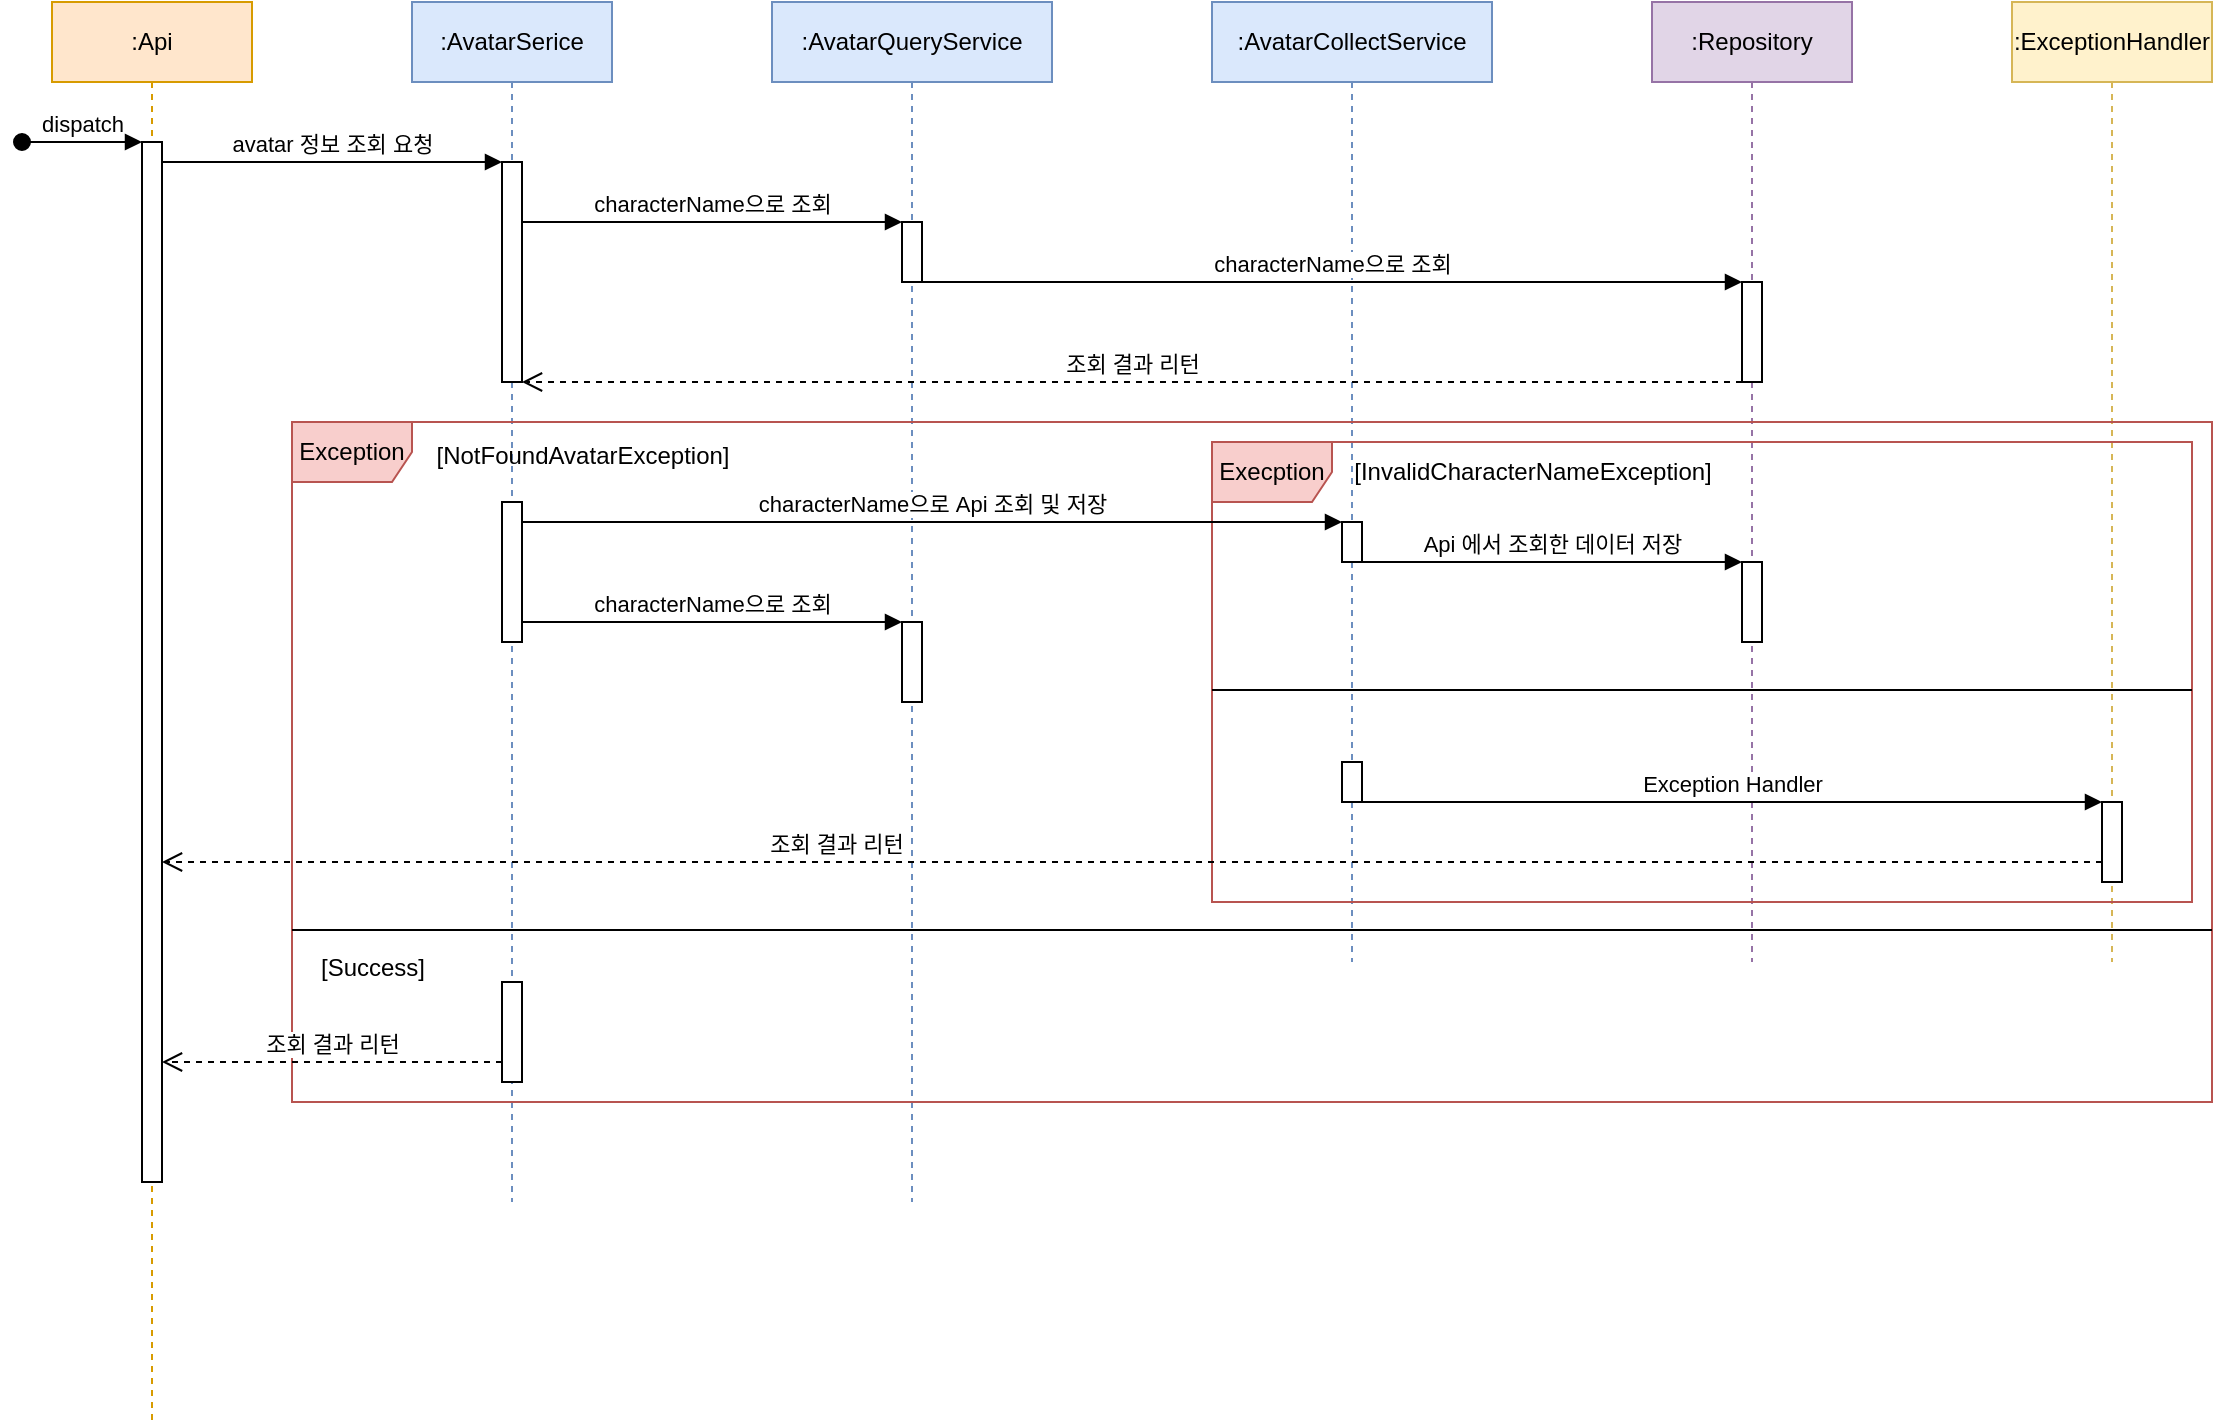 <mxfile version="22.1.17" type="github">
  <diagram name="Page-1" id="oF4s1JSkIHEOH0VB_uYJ">
    <mxGraphModel dx="1207" dy="805" grid="0" gridSize="10" guides="1" tooltips="1" connect="1" arrows="1" fold="1" page="0" pageScale="1" pageWidth="827" pageHeight="1169" math="0" shadow="0">
      <root>
        <mxCell id="0" />
        <mxCell id="1" parent="0" />
        <mxCell id="3L6Rtp6F7m73qz-CYdAy-1" value=":Api" style="shape=umlLifeline;perimeter=lifelinePerimeter;whiteSpace=wrap;html=1;container=0;dropTarget=0;collapsible=0;recursiveResize=0;outlineConnect=0;portConstraint=eastwest;newEdgeStyle={&quot;edgeStyle&quot;:&quot;elbowEdgeStyle&quot;,&quot;elbow&quot;:&quot;vertical&quot;,&quot;curved&quot;:0,&quot;rounded&quot;:0};fillColor=#ffe6cc;strokeColor=#d79b00;" vertex="1" parent="1">
          <mxGeometry x="120" y="40" width="100" height="710" as="geometry" />
        </mxCell>
        <mxCell id="3L6Rtp6F7m73qz-CYdAy-2" value="" style="html=1;points=[];perimeter=orthogonalPerimeter;outlineConnect=0;targetShapes=umlLifeline;portConstraint=eastwest;newEdgeStyle={&quot;edgeStyle&quot;:&quot;elbowEdgeStyle&quot;,&quot;elbow&quot;:&quot;vertical&quot;,&quot;curved&quot;:0,&quot;rounded&quot;:0};" vertex="1" parent="3L6Rtp6F7m73qz-CYdAy-1">
          <mxGeometry x="45" y="70" width="10" height="520" as="geometry" />
        </mxCell>
        <mxCell id="3L6Rtp6F7m73qz-CYdAy-3" value="dispatch" style="html=1;verticalAlign=bottom;startArrow=oval;endArrow=block;startSize=8;edgeStyle=elbowEdgeStyle;elbow=vertical;curved=0;rounded=0;" edge="1" parent="3L6Rtp6F7m73qz-CYdAy-1" target="3L6Rtp6F7m73qz-CYdAy-2">
          <mxGeometry relative="1" as="geometry">
            <mxPoint x="-15" y="70" as="sourcePoint" />
          </mxGeometry>
        </mxCell>
        <mxCell id="3L6Rtp6F7m73qz-CYdAy-5" value=":AvatarSerice" style="shape=umlLifeline;perimeter=lifelinePerimeter;whiteSpace=wrap;html=1;container=0;dropTarget=0;collapsible=0;recursiveResize=0;outlineConnect=0;portConstraint=eastwest;newEdgeStyle={&quot;edgeStyle&quot;:&quot;elbowEdgeStyle&quot;,&quot;elbow&quot;:&quot;vertical&quot;,&quot;curved&quot;:0,&quot;rounded&quot;:0};fillColor=#dae8fc;strokeColor=#6c8ebf;" vertex="1" parent="1">
          <mxGeometry x="300" y="40" width="100" height="600" as="geometry" />
        </mxCell>
        <mxCell id="3L6Rtp6F7m73qz-CYdAy-6" value="" style="html=1;points=[];perimeter=orthogonalPerimeter;outlineConnect=0;targetShapes=umlLifeline;portConstraint=eastwest;newEdgeStyle={&quot;edgeStyle&quot;:&quot;elbowEdgeStyle&quot;,&quot;elbow&quot;:&quot;vertical&quot;,&quot;curved&quot;:0,&quot;rounded&quot;:0};" vertex="1" parent="3L6Rtp6F7m73qz-CYdAy-5">
          <mxGeometry x="45" y="80" width="10" height="110" as="geometry" />
        </mxCell>
        <mxCell id="3L6Rtp6F7m73qz-CYdAy-65" value="" style="html=1;points=[];perimeter=orthogonalPerimeter;outlineConnect=0;targetShapes=umlLifeline;portConstraint=eastwest;newEdgeStyle={&quot;edgeStyle&quot;:&quot;elbowEdgeStyle&quot;,&quot;elbow&quot;:&quot;vertical&quot;,&quot;curved&quot;:0,&quot;rounded&quot;:0};" vertex="1" parent="3L6Rtp6F7m73qz-CYdAy-5">
          <mxGeometry x="45" y="250" width="10" height="70" as="geometry" />
        </mxCell>
        <mxCell id="3L6Rtp6F7m73qz-CYdAy-7" value="avatar 정보 조회 요청" style="html=1;verticalAlign=bottom;endArrow=block;edgeStyle=elbowEdgeStyle;elbow=vertical;curved=0;rounded=0;" edge="1" parent="1" source="3L6Rtp6F7m73qz-CYdAy-2" target="3L6Rtp6F7m73qz-CYdAy-6">
          <mxGeometry relative="1" as="geometry">
            <mxPoint x="275" y="130" as="sourcePoint" />
            <Array as="points">
              <mxPoint x="260" y="120" />
            </Array>
            <mxPoint as="offset" />
          </mxGeometry>
        </mxCell>
        <mxCell id="3L6Rtp6F7m73qz-CYdAy-11" value=":Repository" style="shape=umlLifeline;perimeter=lifelinePerimeter;whiteSpace=wrap;html=1;container=0;dropTarget=0;collapsible=0;recursiveResize=0;outlineConnect=0;portConstraint=eastwest;newEdgeStyle={&quot;edgeStyle&quot;:&quot;elbowEdgeStyle&quot;,&quot;elbow&quot;:&quot;vertical&quot;,&quot;curved&quot;:0,&quot;rounded&quot;:0};fillColor=#e1d5e7;strokeColor=#9673a6;" vertex="1" parent="1">
          <mxGeometry x="920" y="40" width="100" height="480" as="geometry" />
        </mxCell>
        <mxCell id="3L6Rtp6F7m73qz-CYdAy-12" value="" style="html=1;points=[];perimeter=orthogonalPerimeter;outlineConnect=0;targetShapes=umlLifeline;portConstraint=eastwest;newEdgeStyle={&quot;edgeStyle&quot;:&quot;elbowEdgeStyle&quot;,&quot;elbow&quot;:&quot;vertical&quot;,&quot;curved&quot;:0,&quot;rounded&quot;:0};" vertex="1" parent="3L6Rtp6F7m73qz-CYdAy-11">
          <mxGeometry x="45" y="140" width="10" height="50" as="geometry" />
        </mxCell>
        <mxCell id="3L6Rtp6F7m73qz-CYdAy-31" value="" style="html=1;points=[];perimeter=orthogonalPerimeter;outlineConnect=0;targetShapes=umlLifeline;portConstraint=eastwest;newEdgeStyle={&quot;edgeStyle&quot;:&quot;elbowEdgeStyle&quot;,&quot;elbow&quot;:&quot;vertical&quot;,&quot;curved&quot;:0,&quot;rounded&quot;:0};" vertex="1" parent="3L6Rtp6F7m73qz-CYdAy-11">
          <mxGeometry x="45" y="280" width="10" height="40" as="geometry" />
        </mxCell>
        <mxCell id="3L6Rtp6F7m73qz-CYdAy-13" value=":ExceptionHandler" style="shape=umlLifeline;perimeter=lifelinePerimeter;whiteSpace=wrap;html=1;container=0;dropTarget=0;collapsible=0;recursiveResize=0;outlineConnect=0;portConstraint=eastwest;newEdgeStyle={&quot;edgeStyle&quot;:&quot;elbowEdgeStyle&quot;,&quot;elbow&quot;:&quot;vertical&quot;,&quot;curved&quot;:0,&quot;rounded&quot;:0};fontSize=12;fillColor=#fff2cc;strokeColor=#d6b656;" vertex="1" parent="1">
          <mxGeometry x="1100" y="40" width="100" height="480" as="geometry" />
        </mxCell>
        <mxCell id="3L6Rtp6F7m73qz-CYdAy-14" value="" style="html=1;points=[];perimeter=orthogonalPerimeter;outlineConnect=0;targetShapes=umlLifeline;portConstraint=eastwest;newEdgeStyle={&quot;edgeStyle&quot;:&quot;elbowEdgeStyle&quot;,&quot;elbow&quot;:&quot;vertical&quot;,&quot;curved&quot;:0,&quot;rounded&quot;:0};" vertex="1" parent="3L6Rtp6F7m73qz-CYdAy-13">
          <mxGeometry x="45" y="400" width="10" height="40" as="geometry" />
        </mxCell>
        <mxCell id="3L6Rtp6F7m73qz-CYdAy-15" value="characterName으로 조회" style="html=1;verticalAlign=bottom;endArrow=block;edgeStyle=elbowEdgeStyle;elbow=horizontal;curved=0;rounded=0;" edge="1" parent="1">
          <mxGeometry relative="1" as="geometry">
            <mxPoint x="355" y="150" as="sourcePoint" />
            <Array as="points">
              <mxPoint x="435" y="150" />
            </Array>
            <mxPoint x="545" y="150" as="targetPoint" />
            <mxPoint as="offset" />
          </mxGeometry>
        </mxCell>
        <mxCell id="3L6Rtp6F7m73qz-CYdAy-28" value=":AvatarCollectService" style="shape=umlLifeline;perimeter=lifelinePerimeter;whiteSpace=wrap;html=1;container=0;dropTarget=0;collapsible=0;recursiveResize=0;outlineConnect=0;portConstraint=eastwest;newEdgeStyle={&quot;edgeStyle&quot;:&quot;elbowEdgeStyle&quot;,&quot;elbow&quot;:&quot;vertical&quot;,&quot;curved&quot;:0,&quot;rounded&quot;:0};fontSize=12;fillColor=#dae8fc;strokeColor=#6c8ebf;" vertex="1" parent="1">
          <mxGeometry x="700" y="40" width="140" height="480" as="geometry" />
        </mxCell>
        <mxCell id="3L6Rtp6F7m73qz-CYdAy-29" value="" style="html=1;points=[];perimeter=orthogonalPerimeter;outlineConnect=0;targetShapes=umlLifeline;portConstraint=eastwest;newEdgeStyle={&quot;edgeStyle&quot;:&quot;elbowEdgeStyle&quot;,&quot;elbow&quot;:&quot;vertical&quot;,&quot;curved&quot;:0,&quot;rounded&quot;:0};" vertex="1" parent="3L6Rtp6F7m73qz-CYdAy-28">
          <mxGeometry x="65" y="260" width="10" height="20" as="geometry" />
        </mxCell>
        <mxCell id="3L6Rtp6F7m73qz-CYdAy-47" value=":AvatarQueryService" style="shape=umlLifeline;perimeter=lifelinePerimeter;whiteSpace=wrap;html=1;container=0;dropTarget=0;collapsible=0;recursiveResize=0;outlineConnect=0;portConstraint=eastwest;newEdgeStyle={&quot;edgeStyle&quot;:&quot;elbowEdgeStyle&quot;,&quot;elbow&quot;:&quot;vertical&quot;,&quot;curved&quot;:0,&quot;rounded&quot;:0};fontSize=12;fillColor=#dae8fc;strokeColor=#6c8ebf;" vertex="1" parent="1">
          <mxGeometry x="480" y="40" width="140" height="600" as="geometry" />
        </mxCell>
        <mxCell id="3L6Rtp6F7m73qz-CYdAy-48" value="" style="html=1;points=[];perimeter=orthogonalPerimeter;outlineConnect=0;targetShapes=umlLifeline;portConstraint=eastwest;newEdgeStyle={&quot;edgeStyle&quot;:&quot;elbowEdgeStyle&quot;,&quot;elbow&quot;:&quot;vertical&quot;,&quot;curved&quot;:0,&quot;rounded&quot;:0};" vertex="1" parent="3L6Rtp6F7m73qz-CYdAy-47">
          <mxGeometry x="65" y="110" width="10" height="30" as="geometry" />
        </mxCell>
        <mxCell id="3L6Rtp6F7m73qz-CYdAy-49" value="characterName으로 조회" style="html=1;verticalAlign=bottom;endArrow=block;edgeStyle=elbowEdgeStyle;elbow=vertical;curved=0;rounded=0;" edge="1" parent="1" source="3L6Rtp6F7m73qz-CYdAy-48" target="3L6Rtp6F7m73qz-CYdAy-12">
          <mxGeometry relative="1" as="geometry">
            <mxPoint x="560" y="140" as="sourcePoint" />
            <Array as="points">
              <mxPoint x="770" y="180" />
            </Array>
            <mxPoint x="750" y="140" as="targetPoint" />
            <mxPoint as="offset" />
          </mxGeometry>
        </mxCell>
        <mxCell id="3L6Rtp6F7m73qz-CYdAy-63" value="Exception" style="shape=umlFrame;whiteSpace=wrap;html=1;pointerEvents=0;fillColor=#f8cecc;strokeColor=#b85450;" vertex="1" parent="1">
          <mxGeometry x="240" y="250" width="960" height="340" as="geometry" />
        </mxCell>
        <mxCell id="3L6Rtp6F7m73qz-CYdAy-64" value="" style="line;strokeWidth=1;fillColor=none;align=left;verticalAlign=middle;spacingTop=-1;spacingLeft=3;spacingRight=3;rotatable=0;labelPosition=right;points=[];portConstraint=eastwest;strokeColor=inherit;" vertex="1" parent="1">
          <mxGeometry x="240" y="500" width="960" height="8" as="geometry" />
        </mxCell>
        <mxCell id="3L6Rtp6F7m73qz-CYdAy-19" value="조회 결과 리턴" style="html=1;verticalAlign=bottom;endArrow=open;dashed=1;endSize=8;edgeStyle=elbowEdgeStyle;elbow=horizontal;curved=0;rounded=0;" edge="1" parent="1" source="3L6Rtp6F7m73qz-CYdAy-12" target="3L6Rtp6F7m73qz-CYdAy-6">
          <mxGeometry relative="1" as="geometry">
            <mxPoint x="350" y="230" as="targetPoint" />
            <Array as="points">
              <mxPoint x="715" y="230" />
              <mxPoint x="735" y="220" />
              <mxPoint x="440" y="190" />
            </Array>
            <mxPoint x="960" y="230" as="sourcePoint" />
          </mxGeometry>
        </mxCell>
        <mxCell id="3L6Rtp6F7m73qz-CYdAy-67" value="Api 에서 조회한 데이터 저장" style="html=1;verticalAlign=bottom;endArrow=block;edgeStyle=elbowEdgeStyle;elbow=horizontal;curved=0;rounded=0;" edge="1" parent="1">
          <mxGeometry relative="1" as="geometry">
            <mxPoint x="775" y="320" as="sourcePoint" />
            <Array as="points">
              <mxPoint x="930" y="320" />
              <mxPoint x="860" y="300" />
              <mxPoint x="920" y="289" />
            </Array>
            <mxPoint x="965" y="320" as="targetPoint" />
            <mxPoint as="offset" />
          </mxGeometry>
        </mxCell>
        <mxCell id="3L6Rtp6F7m73qz-CYdAy-68" value="Execption" style="shape=umlFrame;whiteSpace=wrap;html=1;pointerEvents=0;fillColor=#f8cecc;strokeColor=#b85450;" vertex="1" parent="1">
          <mxGeometry x="700" y="260" width="490" height="230" as="geometry" />
        </mxCell>
        <mxCell id="3L6Rtp6F7m73qz-CYdAy-70" value="" style="line;strokeWidth=1;fillColor=none;align=left;verticalAlign=middle;spacingTop=-1;spacingLeft=3;spacingRight=3;rotatable=0;labelPosition=right;points=[];portConstraint=eastwest;strokeColor=inherit;" vertex="1" parent="1">
          <mxGeometry x="700" y="380" width="490" height="8" as="geometry" />
        </mxCell>
        <mxCell id="3L6Rtp6F7m73qz-CYdAy-66" value="characterName으로 Api 조회 및 저장" style="html=1;verticalAlign=bottom;endArrow=block;edgeStyle=elbowEdgeStyle;elbow=vertical;curved=0;rounded=0;" edge="1" parent="1">
          <mxGeometry x="0.001" relative="1" as="geometry">
            <mxPoint x="355" y="300" as="sourcePoint" />
            <Array as="points">
              <mxPoint x="450" y="300" />
              <mxPoint x="435" y="309.47" />
            </Array>
            <mxPoint x="765" y="300" as="targetPoint" />
            <mxPoint as="offset" />
          </mxGeometry>
        </mxCell>
        <mxCell id="3L6Rtp6F7m73qz-CYdAy-72" value="" style="html=1;points=[];perimeter=orthogonalPerimeter;outlineConnect=0;targetShapes=umlLifeline;portConstraint=eastwest;newEdgeStyle={&quot;edgeStyle&quot;:&quot;elbowEdgeStyle&quot;,&quot;elbow&quot;:&quot;vertical&quot;,&quot;curved&quot;:0,&quot;rounded&quot;:0};" vertex="1" parent="1">
          <mxGeometry x="765" y="420" width="10" height="20" as="geometry" />
        </mxCell>
        <mxCell id="3L6Rtp6F7m73qz-CYdAy-73" value="Exception Handler" style="html=1;verticalAlign=bottom;endArrow=block;edgeStyle=elbowEdgeStyle;elbow=horizontal;curved=0;rounded=0;" edge="1" parent="1" source="3L6Rtp6F7m73qz-CYdAy-72" target="3L6Rtp6F7m73qz-CYdAy-14">
          <mxGeometry relative="1" as="geometry">
            <mxPoint x="785" y="440" as="sourcePoint" />
            <Array as="points">
              <mxPoint x="940" y="440" />
              <mxPoint x="870" y="420" />
              <mxPoint x="930" y="409" />
            </Array>
            <mxPoint x="975" y="440" as="targetPoint" />
            <mxPoint as="offset" />
          </mxGeometry>
        </mxCell>
        <mxCell id="3L6Rtp6F7m73qz-CYdAy-76" value="[NotFoundAvatarException]" style="text;html=1;align=center;verticalAlign=middle;resizable=0;points=[];autosize=1;strokeColor=none;fillColor=none;" vertex="1" parent="1">
          <mxGeometry x="300" y="252" width="170" height="30" as="geometry" />
        </mxCell>
        <mxCell id="3L6Rtp6F7m73qz-CYdAy-77" value="[InvalidCharacterNameException]" style="text;html=1;align=center;verticalAlign=middle;resizable=0;points=[];autosize=1;strokeColor=none;fillColor=none;" vertex="1" parent="1">
          <mxGeometry x="760" y="260" width="200" height="30" as="geometry" />
        </mxCell>
        <mxCell id="3L6Rtp6F7m73qz-CYdAy-78" value="[Success]" style="text;html=1;align=center;verticalAlign=middle;resizable=0;points=[];autosize=1;strokeColor=none;fillColor=none;" vertex="1" parent="1">
          <mxGeometry x="240" y="508" width="80" height="30" as="geometry" />
        </mxCell>
        <mxCell id="3L6Rtp6F7m73qz-CYdAy-81" value="조회 결과 리턴" style="html=1;verticalAlign=bottom;endArrow=open;dashed=1;endSize=8;edgeStyle=elbowEdgeStyle;elbow=horizontal;curved=0;rounded=0;" edge="1" parent="1" source="3L6Rtp6F7m73qz-CYdAy-14" target="3L6Rtp6F7m73qz-CYdAy-2">
          <mxGeometry x="0.304" relative="1" as="geometry">
            <mxPoint x="530" y="470" as="targetPoint" />
            <Array as="points">
              <mxPoint x="890" y="470" />
              <mxPoint x="910" y="460" />
              <mxPoint x="615" y="430" />
            </Array>
            <mxPoint x="1140" y="470" as="sourcePoint" />
            <mxPoint as="offset" />
          </mxGeometry>
        </mxCell>
        <mxCell id="3L6Rtp6F7m73qz-CYdAy-83" value="" style="html=1;points=[];perimeter=orthogonalPerimeter;outlineConnect=0;targetShapes=umlLifeline;portConstraint=eastwest;newEdgeStyle={&quot;edgeStyle&quot;:&quot;elbowEdgeStyle&quot;,&quot;elbow&quot;:&quot;vertical&quot;,&quot;curved&quot;:0,&quot;rounded&quot;:0};" vertex="1" parent="1">
          <mxGeometry x="345" y="530" width="10" height="50" as="geometry" />
        </mxCell>
        <mxCell id="3L6Rtp6F7m73qz-CYdAy-84" value="조회 결과 리턴" style="html=1;verticalAlign=bottom;endArrow=open;dashed=1;endSize=8;edgeStyle=elbowEdgeStyle;elbow=horizontal;curved=0;rounded=0;" edge="1" parent="1" source="3L6Rtp6F7m73qz-CYdAy-83" target="3L6Rtp6F7m73qz-CYdAy-2">
          <mxGeometry relative="1" as="geometry">
            <mxPoint x="-40" y="570" as="targetPoint" />
            <Array as="points">
              <mxPoint x="320" y="570" />
              <mxPoint x="340" y="560" />
              <mxPoint x="45" y="530" />
            </Array>
            <mxPoint x="570" y="570" as="sourcePoint" />
          </mxGeometry>
        </mxCell>
        <mxCell id="3L6Rtp6F7m73qz-CYdAy-85" value="" style="html=1;points=[];perimeter=orthogonalPerimeter;outlineConnect=0;targetShapes=umlLifeline;portConstraint=eastwest;newEdgeStyle={&quot;edgeStyle&quot;:&quot;elbowEdgeStyle&quot;,&quot;elbow&quot;:&quot;vertical&quot;,&quot;curved&quot;:0,&quot;rounded&quot;:0};" vertex="1" parent="1">
          <mxGeometry x="545" y="350" width="10" height="40" as="geometry" />
        </mxCell>
        <mxCell id="3L6Rtp6F7m73qz-CYdAy-86" value="characterName으로 조회" style="html=1;verticalAlign=bottom;endArrow=block;edgeStyle=elbowEdgeStyle;elbow=vertical;curved=0;rounded=0;" edge="1" parent="1">
          <mxGeometry relative="1" as="geometry">
            <mxPoint x="355" y="350" as="sourcePoint" />
            <Array as="points">
              <mxPoint x="520" y="350" />
              <mxPoint x="435" y="359.47" />
            </Array>
            <mxPoint x="545" y="350" as="targetPoint" />
            <mxPoint as="offset" />
          </mxGeometry>
        </mxCell>
      </root>
    </mxGraphModel>
  </diagram>
</mxfile>
